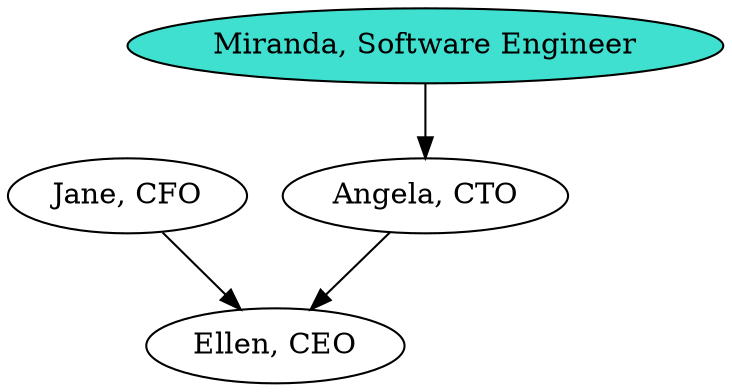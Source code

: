 digraph {
  ceo[label="Ellen, CEO"];
  cfo[label="Jane, CFO"];
  cto[label="Angela, CTO"];
  engineer_2[label="Miranda, Software Engineer", fillcolor="turquoise", style="filled"];


  cto-> ceo;
  cfo -> ceo;
  engineer_2 -> cto;
}
